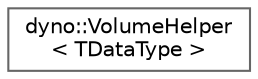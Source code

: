 digraph "Graphical Class Hierarchy"
{
 // LATEX_PDF_SIZE
  bgcolor="transparent";
  edge [fontname=Helvetica,fontsize=10,labelfontname=Helvetica,labelfontsize=10];
  node [fontname=Helvetica,fontsize=10,shape=box,height=0.2,width=0.4];
  rankdir="LR";
  Node0 [id="Node000000",label="dyno::VolumeHelper\l\< TDataType \>",height=0.2,width=0.4,color="grey40", fillcolor="white", style="filled",URL="$classdyno_1_1_volume_helper.html",tooltip=" "];
}
